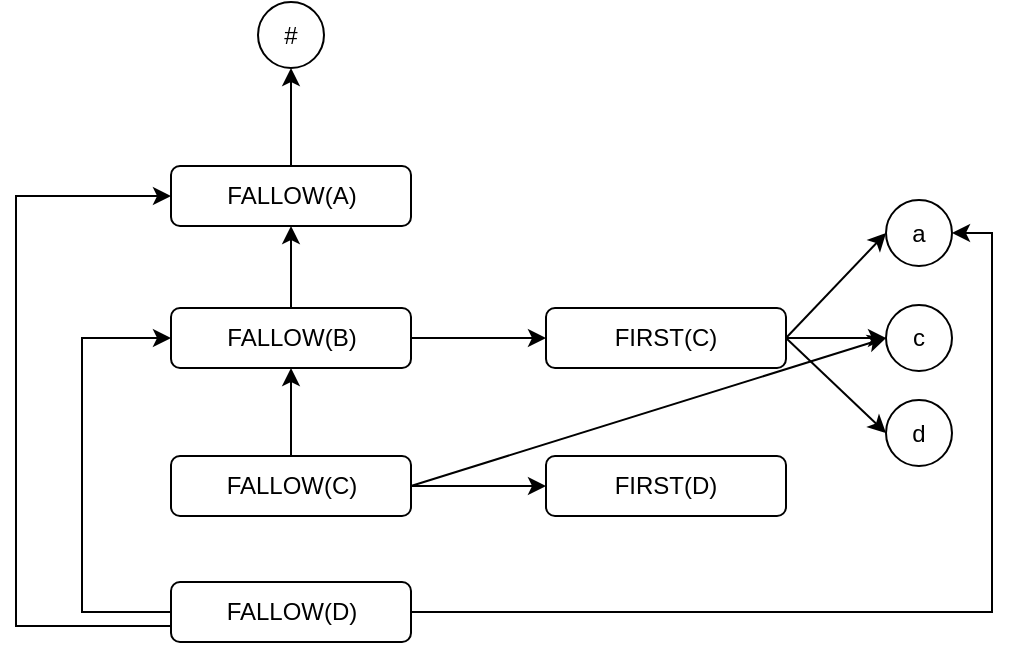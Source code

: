 <mxfile version="21.1.4" type="github">
  <diagram name="第 1 页" id="jlVK5qfQyr_egqlrKWcN">
    <mxGraphModel dx="604" dy="324" grid="0" gridSize="10" guides="1" tooltips="1" connect="1" arrows="1" fold="1" page="1" pageScale="1" pageWidth="3300" pageHeight="4681" math="0" shadow="0">
      <root>
        <mxCell id="0" />
        <mxCell id="1" parent="0" />
        <mxCell id="k8o1MCGl5v_dafdXwM-l-4" style="edgeStyle=orthogonalEdgeStyle;rounded=0;orthogonalLoop=1;jettySize=auto;html=1;entryX=0.5;entryY=1;entryDx=0;entryDy=0;" edge="1" parent="1" source="k8o1MCGl5v_dafdXwM-l-2" target="k8o1MCGl5v_dafdXwM-l-3">
          <mxGeometry relative="1" as="geometry" />
        </mxCell>
        <mxCell id="k8o1MCGl5v_dafdXwM-l-2" value="FALLOW(A)" style="rounded=1;whiteSpace=wrap;html=1;" vertex="1" parent="1">
          <mxGeometry x="975.5" y="899" width="120" height="30" as="geometry" />
        </mxCell>
        <mxCell id="k8o1MCGl5v_dafdXwM-l-3" value="#" style="ellipse;whiteSpace=wrap;html=1;aspect=fixed;" vertex="1" parent="1">
          <mxGeometry x="1019" y="817" width="33" height="33" as="geometry" />
        </mxCell>
        <mxCell id="k8o1MCGl5v_dafdXwM-l-9" style="edgeStyle=orthogonalEdgeStyle;rounded=0;orthogonalLoop=1;jettySize=auto;html=1;" edge="1" parent="1" source="k8o1MCGl5v_dafdXwM-l-5" target="k8o1MCGl5v_dafdXwM-l-8">
          <mxGeometry relative="1" as="geometry" />
        </mxCell>
        <mxCell id="k8o1MCGl5v_dafdXwM-l-19" style="edgeStyle=orthogonalEdgeStyle;rounded=0;orthogonalLoop=1;jettySize=auto;html=1;entryX=0.5;entryY=1;entryDx=0;entryDy=0;" edge="1" parent="1" source="k8o1MCGl5v_dafdXwM-l-5" target="k8o1MCGl5v_dafdXwM-l-2">
          <mxGeometry relative="1" as="geometry" />
        </mxCell>
        <mxCell id="k8o1MCGl5v_dafdXwM-l-5" value="FALLOW(B)" style="rounded=1;whiteSpace=wrap;html=1;" vertex="1" parent="1">
          <mxGeometry x="975.5" y="970" width="120" height="30" as="geometry" />
        </mxCell>
        <mxCell id="k8o1MCGl5v_dafdXwM-l-21" style="edgeStyle=orthogonalEdgeStyle;rounded=0;orthogonalLoop=1;jettySize=auto;html=1;entryX=0.5;entryY=1;entryDx=0;entryDy=0;" edge="1" parent="1" source="k8o1MCGl5v_dafdXwM-l-6" target="k8o1MCGl5v_dafdXwM-l-5">
          <mxGeometry relative="1" as="geometry" />
        </mxCell>
        <mxCell id="k8o1MCGl5v_dafdXwM-l-26" style="edgeStyle=orthogonalEdgeStyle;rounded=0;orthogonalLoop=1;jettySize=auto;html=1;" edge="1" parent="1" source="k8o1MCGl5v_dafdXwM-l-6" target="k8o1MCGl5v_dafdXwM-l-25">
          <mxGeometry relative="1" as="geometry" />
        </mxCell>
        <mxCell id="k8o1MCGl5v_dafdXwM-l-6" value="FALLOW(C)" style="rounded=1;whiteSpace=wrap;html=1;" vertex="1" parent="1">
          <mxGeometry x="975.5" y="1044" width="120" height="30" as="geometry" />
        </mxCell>
        <mxCell id="k8o1MCGl5v_dafdXwM-l-20" style="edgeStyle=orthogonalEdgeStyle;rounded=0;orthogonalLoop=1;jettySize=auto;html=1;entryX=0;entryY=0.5;entryDx=0;entryDy=0;" edge="1" parent="1" source="k8o1MCGl5v_dafdXwM-l-7" target="k8o1MCGl5v_dafdXwM-l-2">
          <mxGeometry relative="1" as="geometry">
            <Array as="points">
              <mxPoint x="898" y="1129" />
              <mxPoint x="898" y="914" />
            </Array>
          </mxGeometry>
        </mxCell>
        <mxCell id="k8o1MCGl5v_dafdXwM-l-22" style="edgeStyle=orthogonalEdgeStyle;rounded=0;orthogonalLoop=1;jettySize=auto;html=1;entryX=0;entryY=0.5;entryDx=0;entryDy=0;" edge="1" parent="1" source="k8o1MCGl5v_dafdXwM-l-7" target="k8o1MCGl5v_dafdXwM-l-5">
          <mxGeometry relative="1" as="geometry">
            <Array as="points">
              <mxPoint x="931" y="1122" />
              <mxPoint x="931" y="985" />
            </Array>
          </mxGeometry>
        </mxCell>
        <mxCell id="k8o1MCGl5v_dafdXwM-l-23" style="edgeStyle=orthogonalEdgeStyle;rounded=0;orthogonalLoop=1;jettySize=auto;html=1;entryX=1;entryY=0.5;entryDx=0;entryDy=0;" edge="1" parent="1" source="k8o1MCGl5v_dafdXwM-l-7" target="k8o1MCGl5v_dafdXwM-l-12">
          <mxGeometry relative="1" as="geometry" />
        </mxCell>
        <mxCell id="k8o1MCGl5v_dafdXwM-l-7" value="FALLOW(D)" style="rounded=1;whiteSpace=wrap;html=1;" vertex="1" parent="1">
          <mxGeometry x="975.5" y="1107" width="120" height="30" as="geometry" />
        </mxCell>
        <mxCell id="k8o1MCGl5v_dafdXwM-l-8" value="FIRST(C)" style="rounded=1;whiteSpace=wrap;html=1;" vertex="1" parent="1">
          <mxGeometry x="1163" y="970" width="120" height="30" as="geometry" />
        </mxCell>
        <mxCell id="k8o1MCGl5v_dafdXwM-l-12" value="a" style="ellipse;whiteSpace=wrap;html=1;aspect=fixed;" vertex="1" parent="1">
          <mxGeometry x="1333" y="916" width="33" height="33" as="geometry" />
        </mxCell>
        <mxCell id="k8o1MCGl5v_dafdXwM-l-13" value="c" style="ellipse;whiteSpace=wrap;html=1;aspect=fixed;" vertex="1" parent="1">
          <mxGeometry x="1333" y="968.5" width="33" height="33" as="geometry" />
        </mxCell>
        <mxCell id="k8o1MCGl5v_dafdXwM-l-14" value="d" style="ellipse;whiteSpace=wrap;html=1;aspect=fixed;" vertex="1" parent="1">
          <mxGeometry x="1333" y="1016" width="33" height="33" as="geometry" />
        </mxCell>
        <mxCell id="k8o1MCGl5v_dafdXwM-l-16" value="" style="endArrow=classic;html=1;rounded=0;exitX=1;exitY=0.5;exitDx=0;exitDy=0;entryX=0;entryY=0.5;entryDx=0;entryDy=0;" edge="1" parent="1" source="k8o1MCGl5v_dafdXwM-l-8" target="k8o1MCGl5v_dafdXwM-l-12">
          <mxGeometry width="50" height="50" relative="1" as="geometry">
            <mxPoint x="1227" y="942" as="sourcePoint" />
            <mxPoint x="1277" y="892" as="targetPoint" />
          </mxGeometry>
        </mxCell>
        <mxCell id="k8o1MCGl5v_dafdXwM-l-17" value="" style="endArrow=classic;html=1;rounded=0;exitX=1;exitY=0.5;exitDx=0;exitDy=0;entryX=0;entryY=0.5;entryDx=0;entryDy=0;" edge="1" parent="1" source="k8o1MCGl5v_dafdXwM-l-8" target="k8o1MCGl5v_dafdXwM-l-13">
          <mxGeometry width="50" height="50" relative="1" as="geometry">
            <mxPoint x="1293" y="995" as="sourcePoint" />
            <mxPoint x="1343" y="936" as="targetPoint" />
          </mxGeometry>
        </mxCell>
        <mxCell id="k8o1MCGl5v_dafdXwM-l-18" value="" style="endArrow=classic;html=1;rounded=0;exitX=1;exitY=0.5;exitDx=0;exitDy=0;entryX=0;entryY=0.5;entryDx=0;entryDy=0;" edge="1" parent="1" source="k8o1MCGl5v_dafdXwM-l-8" target="k8o1MCGl5v_dafdXwM-l-14">
          <mxGeometry width="50" height="50" relative="1" as="geometry">
            <mxPoint x="1293" y="995" as="sourcePoint" />
            <mxPoint x="1343" y="984" as="targetPoint" />
          </mxGeometry>
        </mxCell>
        <mxCell id="k8o1MCGl5v_dafdXwM-l-24" value="" style="endArrow=classic;html=1;rounded=0;exitX=1;exitY=0.5;exitDx=0;exitDy=0;entryX=0;entryY=0.5;entryDx=0;entryDy=0;" edge="1" parent="1" source="k8o1MCGl5v_dafdXwM-l-6" target="k8o1MCGl5v_dafdXwM-l-13">
          <mxGeometry width="50" height="50" relative="1" as="geometry">
            <mxPoint x="1150" y="1078" as="sourcePoint" />
            <mxPoint x="1200" y="1028" as="targetPoint" />
          </mxGeometry>
        </mxCell>
        <mxCell id="k8o1MCGl5v_dafdXwM-l-25" value="FIRST(D)" style="rounded=1;whiteSpace=wrap;html=1;" vertex="1" parent="1">
          <mxGeometry x="1163" y="1044" width="120" height="30" as="geometry" />
        </mxCell>
      </root>
    </mxGraphModel>
  </diagram>
</mxfile>

